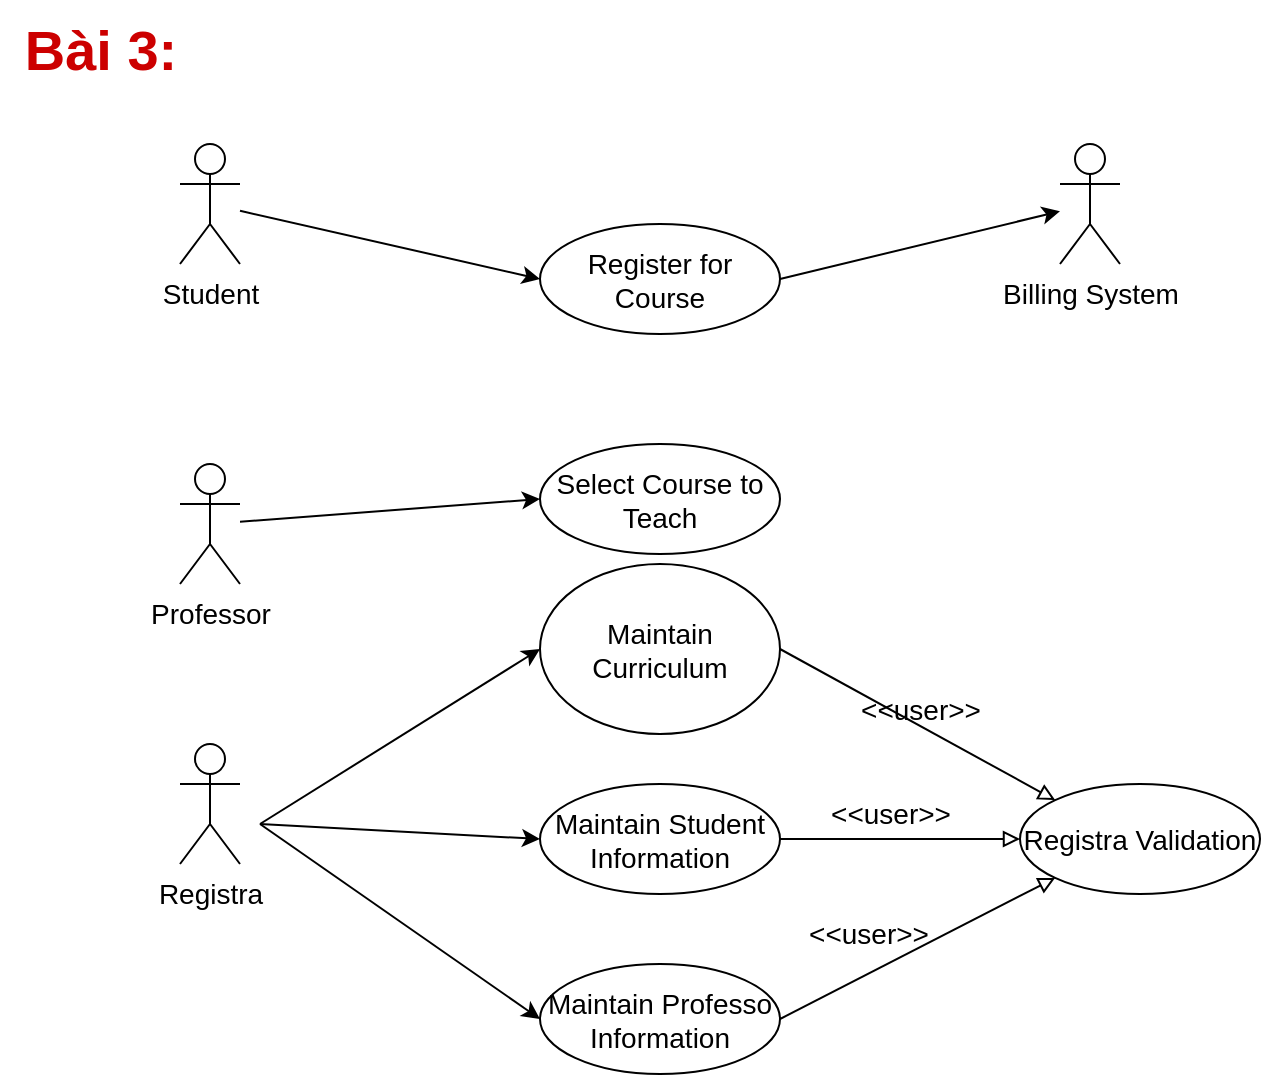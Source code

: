 <mxfile version="28.2.3">
  <diagram id="n3W-JXhxs7wC3_vQ-rjQ" name="BTMH-Bài 3">
    <mxGraphModel dx="1729" dy="464" grid="1" gridSize="10" guides="1" tooltips="1" connect="1" arrows="1" fold="1" page="1" pageScale="1" pageWidth="827" pageHeight="1169" math="0" shadow="0">
      <root>
        <mxCell id="0" />
        <mxCell id="1" parent="0" />
        <mxCell id="-MiEWWNqoaxXBs_AFDfk-1" value="Student" style="shape=umlActor;verticalLabelPosition=bottom;verticalAlign=top;html=1;outlineConnect=0;fontSize=14;" parent="1" vertex="1">
          <mxGeometry x="-638" y="212" width="30" height="60" as="geometry" />
        </mxCell>
        <mxCell id="-MiEWWNqoaxXBs_AFDfk-2" value="Professor" style="shape=umlActor;verticalLabelPosition=bottom;verticalAlign=top;html=1;outlineConnect=0;fontSize=14;" parent="1" vertex="1">
          <mxGeometry x="-638" y="372" width="30" height="60" as="geometry" />
        </mxCell>
        <mxCell id="-MiEWWNqoaxXBs_AFDfk-3" value="Registra" style="shape=umlActor;verticalLabelPosition=bottom;verticalAlign=top;html=1;outlineConnect=0;fontSize=14;" parent="1" vertex="1">
          <mxGeometry x="-638" y="512" width="30" height="60" as="geometry" />
        </mxCell>
        <mxCell id="-MiEWWNqoaxXBs_AFDfk-4" value="Billing System" style="shape=umlActor;verticalLabelPosition=bottom;verticalAlign=top;html=1;outlineConnect=0;fontSize=14;" parent="1" vertex="1">
          <mxGeometry x="-198" y="212" width="30" height="60" as="geometry" />
        </mxCell>
        <mxCell id="-MiEWWNqoaxXBs_AFDfk-5" value="Register for Course" style="ellipse;whiteSpace=wrap;html=1;fontSize=14;" parent="1" vertex="1">
          <mxGeometry x="-458" y="252" width="120" height="55" as="geometry" />
        </mxCell>
        <mxCell id="-MiEWWNqoaxXBs_AFDfk-6" value="Select Course to Teach" style="ellipse;whiteSpace=wrap;html=1;fontSize=14;" parent="1" vertex="1">
          <mxGeometry x="-458" y="362" width="120" height="55" as="geometry" />
        </mxCell>
        <mxCell id="-MiEWWNqoaxXBs_AFDfk-7" value="Maintain Student Information" style="ellipse;whiteSpace=wrap;html=1;fontSize=14;" parent="1" vertex="1">
          <mxGeometry x="-458" y="532" width="120" height="55" as="geometry" />
        </mxCell>
        <mxCell id="-MiEWWNqoaxXBs_AFDfk-8" value="Maintain Curriculum" style="ellipse;whiteSpace=wrap;html=1;fontSize=14;" parent="1" vertex="1">
          <mxGeometry x="-458" y="422" width="120" height="85" as="geometry" />
        </mxCell>
        <mxCell id="-MiEWWNqoaxXBs_AFDfk-9" value="Maintain Professo Information" style="ellipse;whiteSpace=wrap;html=1;fontSize=14;" parent="1" vertex="1">
          <mxGeometry x="-458" y="622" width="120" height="55" as="geometry" />
        </mxCell>
        <mxCell id="-MiEWWNqoaxXBs_AFDfk-10" value="Registra Validation" style="ellipse;whiteSpace=wrap;html=1;fontSize=14;" parent="1" vertex="1">
          <mxGeometry x="-218" y="532" width="120" height="55" as="geometry" />
        </mxCell>
        <mxCell id="-MiEWWNqoaxXBs_AFDfk-11" value="" style="endArrow=classic;html=1;rounded=0;entryX=0;entryY=0.5;entryDx=0;entryDy=0;fontSize=14;" parent="1" source="-MiEWWNqoaxXBs_AFDfk-1" target="-MiEWWNqoaxXBs_AFDfk-5" edge="1">
          <mxGeometry width="50" height="50" relative="1" as="geometry">
            <mxPoint x="-548" y="272" as="sourcePoint" />
            <mxPoint x="-498" y="222" as="targetPoint" />
          </mxGeometry>
        </mxCell>
        <mxCell id="-MiEWWNqoaxXBs_AFDfk-12" value="" style="endArrow=classic;html=1;rounded=0;exitX=1;exitY=0.5;exitDx=0;exitDy=0;fontSize=14;" parent="1" source="-MiEWWNqoaxXBs_AFDfk-5" target="-MiEWWNqoaxXBs_AFDfk-4" edge="1">
          <mxGeometry width="50" height="50" relative="1" as="geometry">
            <mxPoint x="-288" y="282" as="sourcePoint" />
            <mxPoint x="-238" y="232" as="targetPoint" />
          </mxGeometry>
        </mxCell>
        <mxCell id="-MiEWWNqoaxXBs_AFDfk-13" value="" style="endArrow=classic;html=1;rounded=0;entryX=0;entryY=0.5;entryDx=0;entryDy=0;fontSize=14;" parent="1" source="-MiEWWNqoaxXBs_AFDfk-2" target="-MiEWWNqoaxXBs_AFDfk-6" edge="1">
          <mxGeometry width="50" height="50" relative="1" as="geometry">
            <mxPoint x="-518" y="422" as="sourcePoint" />
            <mxPoint x="-468" y="372" as="targetPoint" />
          </mxGeometry>
        </mxCell>
        <mxCell id="-MiEWWNqoaxXBs_AFDfk-14" value="" style="endArrow=classic;html=1;rounded=0;entryX=0;entryY=0.5;entryDx=0;entryDy=0;fontSize=14;" parent="1" target="-MiEWWNqoaxXBs_AFDfk-8" edge="1">
          <mxGeometry width="50" height="50" relative="1" as="geometry">
            <mxPoint x="-598" y="552" as="sourcePoint" />
            <mxPoint x="-518" y="482" as="targetPoint" />
          </mxGeometry>
        </mxCell>
        <mxCell id="-MiEWWNqoaxXBs_AFDfk-15" value="" style="endArrow=classic;html=1;rounded=0;entryX=0;entryY=0.5;entryDx=0;entryDy=0;fontSize=14;" parent="1" target="-MiEWWNqoaxXBs_AFDfk-7" edge="1">
          <mxGeometry width="50" height="50" relative="1" as="geometry">
            <mxPoint x="-598" y="552" as="sourcePoint" />
            <mxPoint x="-478" y="512" as="targetPoint" />
          </mxGeometry>
        </mxCell>
        <mxCell id="-MiEWWNqoaxXBs_AFDfk-16" value="" style="endArrow=classic;html=1;rounded=0;entryX=0;entryY=0.5;entryDx=0;entryDy=0;fontSize=14;" parent="1" target="-MiEWWNqoaxXBs_AFDfk-9" edge="1">
          <mxGeometry width="50" height="50" relative="1" as="geometry">
            <mxPoint x="-598" y="552" as="sourcePoint" />
            <mxPoint x="-478" y="632" as="targetPoint" />
          </mxGeometry>
        </mxCell>
        <mxCell id="-MiEWWNqoaxXBs_AFDfk-17" value="" style="endArrow=block;html=1;rounded=0;endFill=0;exitX=1;exitY=0.5;exitDx=0;exitDy=0;entryX=0;entryY=0;entryDx=0;entryDy=0;fontSize=14;" parent="1" source="-MiEWWNqoaxXBs_AFDfk-8" target="-MiEWWNqoaxXBs_AFDfk-10" edge="1">
          <mxGeometry width="50" height="50" relative="1" as="geometry">
            <mxPoint x="-294" y="442" as="sourcePoint" />
            <mxPoint x="-244" y="392" as="targetPoint" />
          </mxGeometry>
        </mxCell>
        <mxCell id="-MiEWWNqoaxXBs_AFDfk-18" value="" style="endArrow=block;html=1;rounded=0;endFill=0;exitX=1;exitY=0.5;exitDx=0;exitDy=0;entryX=0;entryY=1;entryDx=0;entryDy=0;fontSize=14;" parent="1" source="-MiEWWNqoaxXBs_AFDfk-9" target="-MiEWWNqoaxXBs_AFDfk-10" edge="1">
          <mxGeometry width="50" height="50" relative="1" as="geometry">
            <mxPoint x="-248" y="562" as="sourcePoint" />
            <mxPoint x="-121" y="602" as="targetPoint" />
          </mxGeometry>
        </mxCell>
        <mxCell id="-MiEWWNqoaxXBs_AFDfk-19" value="" style="endArrow=block;html=1;rounded=0;endFill=0;exitX=1;exitY=0.5;exitDx=0;exitDy=0;fontSize=14;" parent="1" source="-MiEWWNqoaxXBs_AFDfk-7" target="-MiEWWNqoaxXBs_AFDfk-10" edge="1">
          <mxGeometry width="50" height="50" relative="1" as="geometry">
            <mxPoint x="-248" y="562" as="sourcePoint" />
            <mxPoint x="-121" y="602" as="targetPoint" />
          </mxGeometry>
        </mxCell>
        <mxCell id="-MiEWWNqoaxXBs_AFDfk-20" value="&amp;lt;&amp;lt;user&amp;gt;&amp;gt;" style="text;html=1;align=center;verticalAlign=middle;resizable=0;points=[];autosize=1;strokeColor=none;fillColor=none;fontSize=14;" parent="1" vertex="1">
          <mxGeometry x="-308" y="480" width="80" height="30" as="geometry" />
        </mxCell>
        <mxCell id="-MiEWWNqoaxXBs_AFDfk-21" value="&amp;lt;&amp;lt;user&amp;gt;&amp;gt;" style="text;html=1;align=center;verticalAlign=middle;resizable=0;points=[];autosize=1;strokeColor=none;fillColor=none;fontSize=14;" parent="1" vertex="1">
          <mxGeometry x="-334" y="592" width="80" height="30" as="geometry" />
        </mxCell>
        <mxCell id="-MiEWWNqoaxXBs_AFDfk-22" value="&amp;lt;&amp;lt;user&amp;gt;&amp;gt;" style="text;html=1;align=center;verticalAlign=middle;resizable=0;points=[];autosize=1;strokeColor=none;fillColor=none;fontSize=14;" parent="1" vertex="1">
          <mxGeometry x="-323" y="532" width="80" height="30" as="geometry" />
        </mxCell>
        <mxCell id="-MiEWWNqoaxXBs_AFDfk-23" value="Bài 3:" style="text;html=1;align=center;verticalAlign=middle;resizable=0;points=[];autosize=1;strokeColor=none;fillColor=none;fontFamily=Helvetica;fontSize=28;fontColor=#CC0000;labelBackgroundColor=default;fontStyle=1" parent="1" vertex="1">
          <mxGeometry x="-728" y="140" width="100" height="50" as="geometry" />
        </mxCell>
      </root>
    </mxGraphModel>
  </diagram>
</mxfile>
